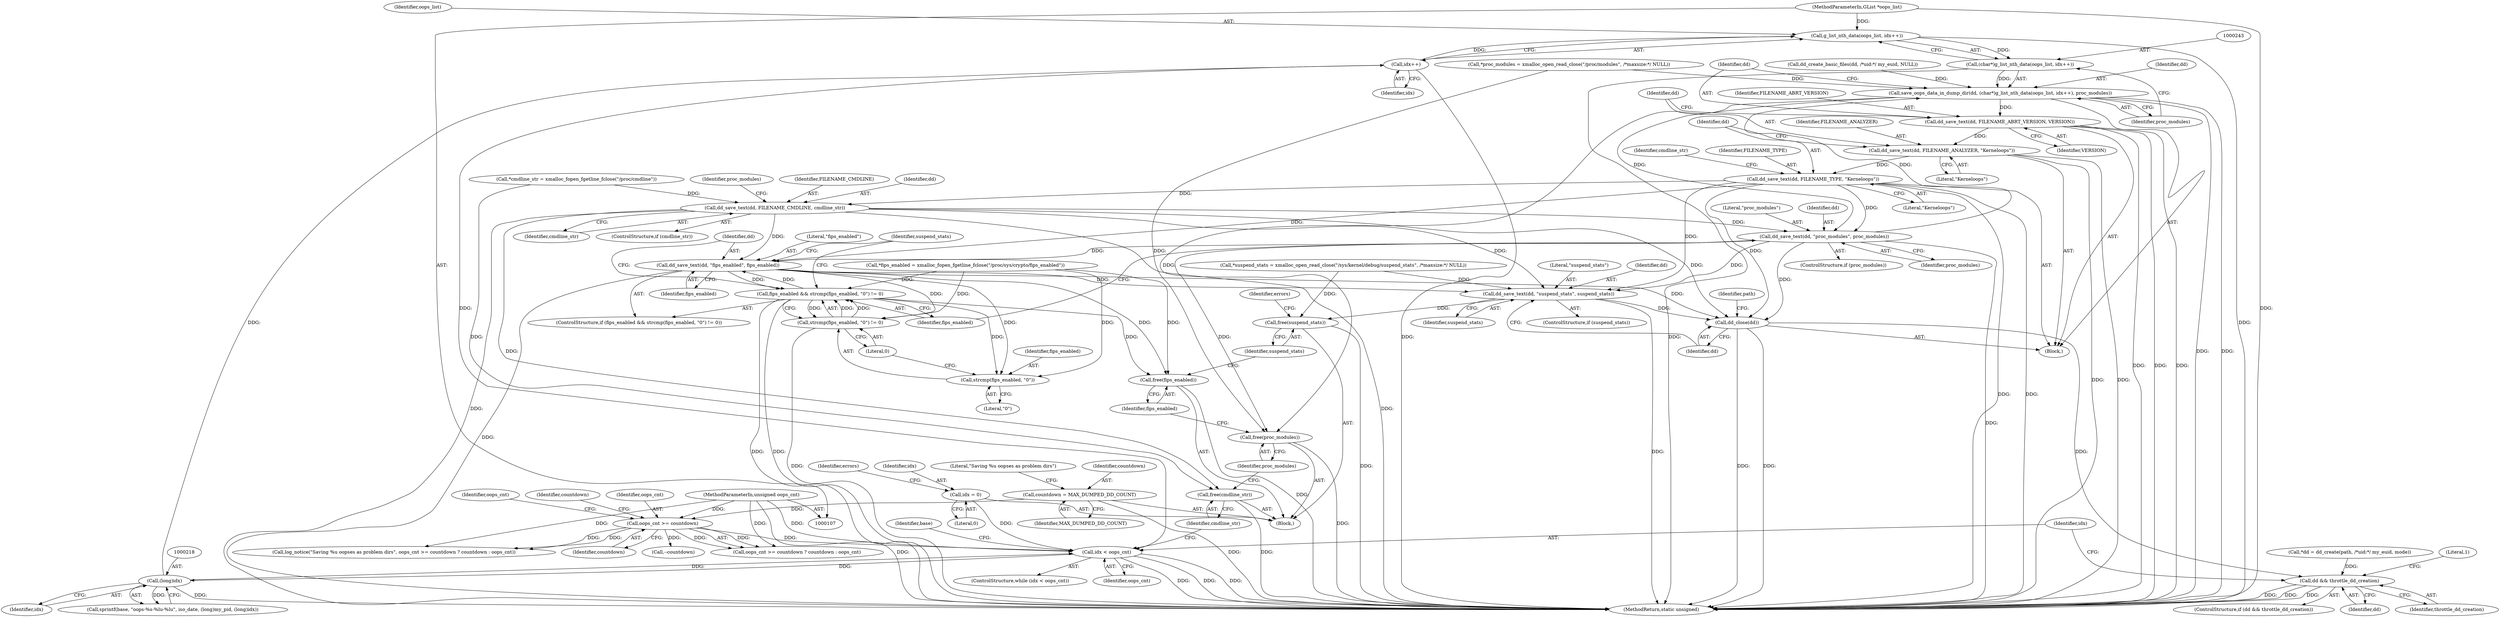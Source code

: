 digraph "0_abrt_8939398b82006ba1fec4ed491339fc075f43fc7c_4@pointer" {
"1000244" [label="(Call,g_list_nth_data(oops_list, idx++))"];
"1000108" [label="(MethodParameterIn,GList *oops_list)"];
"1000246" [label="(Call,idx++)"];
"1000217" [label="(Call,(long)idx)"];
"1000205" [label="(Call,idx < oops_cnt)"];
"1000197" [label="(Call,idx = 0)"];
"1000109" [label="(MethodParameterIn,unsigned oops_cnt)"];
"1000118" [label="(Call,oops_cnt >= countdown)"];
"1000112" [label="(Call,countdown = MAX_DUMPED_DD_COUNT)"];
"1000242" [label="(Call,(char*)g_list_nth_data(oops_list, idx++))"];
"1000240" [label="(Call,save_oops_data_in_dump_dir(dd, (char*)g_list_nth_data(oops_list, idx++), proc_modules))"];
"1000249" [label="(Call,dd_save_text(dd, FILENAME_ABRT_VERSION, VERSION))"];
"1000253" [label="(Call,dd_save_text(dd, FILENAME_ANALYZER, \"Kerneloops\"))"];
"1000257" [label="(Call,dd_save_text(dd, FILENAME_TYPE, \"Kerneloops\"))"];
"1000263" [label="(Call,dd_save_text(dd, FILENAME_CMDLINE, cmdline_str))"];
"1000269" [label="(Call,dd_save_text(dd, \"proc_modules\", proc_modules))"];
"1000281" [label="(Call,dd_save_text(dd, \"fips_enabled\", fips_enabled))"];
"1000274" [label="(Call,fips_enabled && strcmp(fips_enabled, \"0\") != 0)"];
"1000276" [label="(Call,strcmp(fips_enabled, \"0\") != 0)"];
"1000277" [label="(Call,strcmp(fips_enabled, \"0\"))"];
"1000316" [label="(Call,free(fips_enabled))"];
"1000287" [label="(Call,dd_save_text(dd, \"suspend_stats\", suspend_stats))"];
"1000291" [label="(Call,dd_close(dd))"];
"1000307" [label="(Call,dd && throttle_dd_creation)"];
"1000318" [label="(Call,free(suspend_stats))"];
"1000314" [label="(Call,free(proc_modules))"];
"1000312" [label="(Call,free(cmdline_str))"];
"1000241" [label="(Identifier,dd)"];
"1000112" [label="(Call,countdown = MAX_DUMPED_DD_COUNT)"];
"1000254" [label="(Identifier,dd)"];
"1000269" [label="(Call,dd_save_text(dd, \"proc_modules\", proc_modules))"];
"1000114" [label="(Identifier,MAX_DUMPED_DD_COUNT)"];
"1000321" [label="(Identifier,errors)"];
"1000284" [label="(Identifier,fips_enabled)"];
"1000322" [label="(MethodReturn,static unsigned)"];
"1000314" [label="(Call,free(proc_modules))"];
"1000256" [label="(Literal,\"Kerneloops\")"];
"1000118" [label="(Call,oops_cnt >= countdown)"];
"1000266" [label="(Identifier,cmdline_str)"];
"1000207" [label="(Identifier,oops_cnt)"];
"1000108" [label="(MethodParameterIn,GList *oops_list)"];
"1000249" [label="(Call,dd_save_text(dd, FILENAME_ABRT_VERSION, VERSION))"];
"1000262" [label="(Identifier,cmdline_str)"];
"1000283" [label="(Literal,\"fips_enabled\")"];
"1000210" [label="(Call,sprintf(base, \"oops-%s-%lu-%lu\", iso_date, (long)my_pid, (long)idx))"];
"1000278" [label="(Identifier,fips_enabled)"];
"1000199" [label="(Literal,0)"];
"1000246" [label="(Call,idx++)"];
"1000129" [label="(Call,*fips_enabled = xmalloc_fopen_fgetline_fclose(\"/proc/sys/crypto/fips_enabled\"))"];
"1000289" [label="(Literal,\"suspend_stats\")"];
"1000134" [label="(Call,*proc_modules = xmalloc_open_read_close(\"/proc/modules\", /*maxsize:*/ NULL))"];
"1000259" [label="(Identifier,FILENAME_TYPE)"];
"1000309" [label="(Identifier,throttle_dd_creation)"];
"1000317" [label="(Identifier,fips_enabled)"];
"1000120" [label="(Identifier,countdown)"];
"1000124" [label="(Call,*cmdline_str = xmalloc_fopen_fgetline_fclose(\"/proc/cmdline\"))"];
"1000319" [label="(Identifier,suspend_stats)"];
"1000257" [label="(Call,dd_save_text(dd, FILENAME_TYPE, \"Kerneloops\"))"];
"1000271" [label="(Literal,\"proc_modules\")"];
"1000316" [label="(Call,free(fips_enabled))"];
"1000311" [label="(Literal,1)"];
"1000292" [label="(Identifier,dd)"];
"1000219" [label="(Identifier,idx)"];
"1000275" [label="(Identifier,fips_enabled)"];
"1000242" [label="(Call,(char*)g_list_nth_data(oops_list, idx++))"];
"1000280" [label="(Literal,0)"];
"1000116" [label="(Literal,\"Saving %u oopses as problem dirs\")"];
"1000245" [label="(Identifier,oops_list)"];
"1000227" [label="(Call,*dd = dd_create(path, /*uid:*/ my_euid, mode))"];
"1000205" [label="(Call,idx < oops_cnt)"];
"1000313" [label="(Identifier,cmdline_str)"];
"1000287" [label="(Call,dd_save_text(dd, \"suspend_stats\", suspend_stats))"];
"1000244" [label="(Call,g_list_nth_data(oops_list, idx++))"];
"1000264" [label="(Identifier,dd)"];
"1000261" [label="(ControlStructure,if (cmdline_str))"];
"1000202" [label="(Identifier,errors)"];
"1000302" [label="(Call,--countdown)"];
"1000308" [label="(Identifier,dd)"];
"1000285" [label="(ControlStructure,if (suspend_stats))"];
"1000247" [label="(Identifier,idx)"];
"1000291" [label="(Call,dd_close(dd))"];
"1000277" [label="(Call,strcmp(fips_enabled, \"0\"))"];
"1000117" [label="(Call,oops_cnt >= countdown ? countdown : oops_cnt)"];
"1000250" [label="(Identifier,dd)"];
"1000268" [label="(Identifier,proc_modules)"];
"1000140" [label="(Call,*suspend_stats = xmalloc_open_read_close(\"/sys/kernel/debug/suspend_stats\", /*maxsize:*/ NULL))"];
"1000260" [label="(Literal,\"Kerneloops\")"];
"1000273" [label="(ControlStructure,if (fips_enabled && strcmp(fips_enabled, \"0\") != 0))"];
"1000288" [label="(Identifier,dd)"];
"1000122" [label="(Identifier,oops_cnt)"];
"1000251" [label="(Identifier,FILENAME_ABRT_VERSION)"];
"1000307" [label="(Call,dd && throttle_dd_creation)"];
"1000318" [label="(Call,free(suspend_stats))"];
"1000270" [label="(Identifier,dd)"];
"1000198" [label="(Identifier,idx)"];
"1000109" [label="(MethodParameterIn,unsigned oops_cnt)"];
"1000315" [label="(Identifier,proc_modules)"];
"1000110" [label="(Block,)"];
"1000306" [label="(ControlStructure,if (dd && throttle_dd_creation))"];
"1000267" [label="(ControlStructure,if (proc_modules))"];
"1000121" [label="(Identifier,countdown)"];
"1000217" [label="(Call,(long)idx)"];
"1000265" [label="(Identifier,FILENAME_CMDLINE)"];
"1000204" [label="(ControlStructure,while (idx < oops_cnt))"];
"1000272" [label="(Identifier,proc_modules)"];
"1000258" [label="(Identifier,dd)"];
"1000290" [label="(Identifier,suspend_stats)"];
"1000197" [label="(Call,idx = 0)"];
"1000281" [label="(Call,dd_save_text(dd, \"fips_enabled\", fips_enabled))"];
"1000276" [label="(Call,strcmp(fips_enabled, \"0\") != 0)"];
"1000113" [label="(Identifier,countdown)"];
"1000235" [label="(Block,)"];
"1000263" [label="(Call,dd_save_text(dd, FILENAME_CMDLINE, cmdline_str))"];
"1000274" [label="(Call,fips_enabled && strcmp(fips_enabled, \"0\") != 0)"];
"1000206" [label="(Identifier,idx)"];
"1000248" [label="(Identifier,proc_modules)"];
"1000286" [label="(Identifier,suspend_stats)"];
"1000252" [label="(Identifier,VERSION)"];
"1000279" [label="(Literal,\"0\")"];
"1000294" [label="(Identifier,path)"];
"1000253" [label="(Call,dd_save_text(dd, FILENAME_ANALYZER, \"Kerneloops\"))"];
"1000236" [label="(Call,dd_create_basic_files(dd, /*uid:*/ my_euid, NULL))"];
"1000115" [label="(Call,log_notice(\"Saving %u oopses as problem dirs\", oops_cnt >= countdown ? countdown : oops_cnt))"];
"1000240" [label="(Call,save_oops_data_in_dump_dir(dd, (char*)g_list_nth_data(oops_list, idx++), proc_modules))"];
"1000312" [label="(Call,free(cmdline_str))"];
"1000282" [label="(Identifier,dd)"];
"1000255" [label="(Identifier,FILENAME_ANALYZER)"];
"1000119" [label="(Identifier,oops_cnt)"];
"1000211" [label="(Identifier,base)"];
"1000244" -> "1000242"  [label="AST: "];
"1000244" -> "1000246"  [label="CFG: "];
"1000245" -> "1000244"  [label="AST: "];
"1000246" -> "1000244"  [label="AST: "];
"1000242" -> "1000244"  [label="CFG: "];
"1000244" -> "1000322"  [label="DDG: "];
"1000244" -> "1000242"  [label="DDG: "];
"1000108" -> "1000244"  [label="DDG: "];
"1000246" -> "1000244"  [label="DDG: "];
"1000108" -> "1000107"  [label="AST: "];
"1000108" -> "1000322"  [label="DDG: "];
"1000246" -> "1000247"  [label="CFG: "];
"1000247" -> "1000246"  [label="AST: "];
"1000246" -> "1000322"  [label="DDG: "];
"1000246" -> "1000205"  [label="DDG: "];
"1000217" -> "1000246"  [label="DDG: "];
"1000217" -> "1000210"  [label="AST: "];
"1000217" -> "1000219"  [label="CFG: "];
"1000218" -> "1000217"  [label="AST: "];
"1000219" -> "1000217"  [label="AST: "];
"1000210" -> "1000217"  [label="CFG: "];
"1000217" -> "1000322"  [label="DDG: "];
"1000217" -> "1000205"  [label="DDG: "];
"1000217" -> "1000210"  [label="DDG: "];
"1000205" -> "1000217"  [label="DDG: "];
"1000205" -> "1000204"  [label="AST: "];
"1000205" -> "1000207"  [label="CFG: "];
"1000206" -> "1000205"  [label="AST: "];
"1000207" -> "1000205"  [label="AST: "];
"1000211" -> "1000205"  [label="CFG: "];
"1000313" -> "1000205"  [label="CFG: "];
"1000205" -> "1000322"  [label="DDG: "];
"1000205" -> "1000322"  [label="DDG: "];
"1000205" -> "1000322"  [label="DDG: "];
"1000197" -> "1000205"  [label="DDG: "];
"1000109" -> "1000205"  [label="DDG: "];
"1000118" -> "1000205"  [label="DDG: "];
"1000197" -> "1000110"  [label="AST: "];
"1000197" -> "1000199"  [label="CFG: "];
"1000198" -> "1000197"  [label="AST: "];
"1000199" -> "1000197"  [label="AST: "];
"1000202" -> "1000197"  [label="CFG: "];
"1000109" -> "1000107"  [label="AST: "];
"1000109" -> "1000322"  [label="DDG: "];
"1000109" -> "1000115"  [label="DDG: "];
"1000109" -> "1000118"  [label="DDG: "];
"1000109" -> "1000117"  [label="DDG: "];
"1000118" -> "1000117"  [label="AST: "];
"1000118" -> "1000120"  [label="CFG: "];
"1000119" -> "1000118"  [label="AST: "];
"1000120" -> "1000118"  [label="AST: "];
"1000121" -> "1000118"  [label="CFG: "];
"1000122" -> "1000118"  [label="CFG: "];
"1000118" -> "1000115"  [label="DDG: "];
"1000118" -> "1000115"  [label="DDG: "];
"1000112" -> "1000118"  [label="DDG: "];
"1000118" -> "1000117"  [label="DDG: "];
"1000118" -> "1000117"  [label="DDG: "];
"1000118" -> "1000302"  [label="DDG: "];
"1000112" -> "1000110"  [label="AST: "];
"1000112" -> "1000114"  [label="CFG: "];
"1000113" -> "1000112"  [label="AST: "];
"1000114" -> "1000112"  [label="AST: "];
"1000116" -> "1000112"  [label="CFG: "];
"1000112" -> "1000322"  [label="DDG: "];
"1000242" -> "1000240"  [label="AST: "];
"1000243" -> "1000242"  [label="AST: "];
"1000248" -> "1000242"  [label="CFG: "];
"1000242" -> "1000322"  [label="DDG: "];
"1000242" -> "1000240"  [label="DDG: "];
"1000240" -> "1000235"  [label="AST: "];
"1000240" -> "1000248"  [label="CFG: "];
"1000241" -> "1000240"  [label="AST: "];
"1000248" -> "1000240"  [label="AST: "];
"1000250" -> "1000240"  [label="CFG: "];
"1000240" -> "1000322"  [label="DDG: "];
"1000240" -> "1000322"  [label="DDG: "];
"1000236" -> "1000240"  [label="DDG: "];
"1000134" -> "1000240"  [label="DDG: "];
"1000269" -> "1000240"  [label="DDG: "];
"1000240" -> "1000249"  [label="DDG: "];
"1000240" -> "1000269"  [label="DDG: "];
"1000240" -> "1000314"  [label="DDG: "];
"1000249" -> "1000235"  [label="AST: "];
"1000249" -> "1000252"  [label="CFG: "];
"1000250" -> "1000249"  [label="AST: "];
"1000251" -> "1000249"  [label="AST: "];
"1000252" -> "1000249"  [label="AST: "];
"1000254" -> "1000249"  [label="CFG: "];
"1000249" -> "1000322"  [label="DDG: "];
"1000249" -> "1000322"  [label="DDG: "];
"1000249" -> "1000322"  [label="DDG: "];
"1000249" -> "1000253"  [label="DDG: "];
"1000253" -> "1000235"  [label="AST: "];
"1000253" -> "1000256"  [label="CFG: "];
"1000254" -> "1000253"  [label="AST: "];
"1000255" -> "1000253"  [label="AST: "];
"1000256" -> "1000253"  [label="AST: "];
"1000258" -> "1000253"  [label="CFG: "];
"1000253" -> "1000322"  [label="DDG: "];
"1000253" -> "1000322"  [label="DDG: "];
"1000253" -> "1000257"  [label="DDG: "];
"1000257" -> "1000235"  [label="AST: "];
"1000257" -> "1000260"  [label="CFG: "];
"1000258" -> "1000257"  [label="AST: "];
"1000259" -> "1000257"  [label="AST: "];
"1000260" -> "1000257"  [label="AST: "];
"1000262" -> "1000257"  [label="CFG: "];
"1000257" -> "1000322"  [label="DDG: "];
"1000257" -> "1000322"  [label="DDG: "];
"1000257" -> "1000263"  [label="DDG: "];
"1000257" -> "1000269"  [label="DDG: "];
"1000257" -> "1000281"  [label="DDG: "];
"1000257" -> "1000287"  [label="DDG: "];
"1000257" -> "1000291"  [label="DDG: "];
"1000263" -> "1000261"  [label="AST: "];
"1000263" -> "1000266"  [label="CFG: "];
"1000264" -> "1000263"  [label="AST: "];
"1000265" -> "1000263"  [label="AST: "];
"1000266" -> "1000263"  [label="AST: "];
"1000268" -> "1000263"  [label="CFG: "];
"1000263" -> "1000322"  [label="DDG: "];
"1000263" -> "1000322"  [label="DDG: "];
"1000124" -> "1000263"  [label="DDG: "];
"1000263" -> "1000269"  [label="DDG: "];
"1000263" -> "1000281"  [label="DDG: "];
"1000263" -> "1000287"  [label="DDG: "];
"1000263" -> "1000291"  [label="DDG: "];
"1000263" -> "1000312"  [label="DDG: "];
"1000269" -> "1000267"  [label="AST: "];
"1000269" -> "1000272"  [label="CFG: "];
"1000270" -> "1000269"  [label="AST: "];
"1000271" -> "1000269"  [label="AST: "];
"1000272" -> "1000269"  [label="AST: "];
"1000275" -> "1000269"  [label="CFG: "];
"1000269" -> "1000322"  [label="DDG: "];
"1000269" -> "1000281"  [label="DDG: "];
"1000269" -> "1000287"  [label="DDG: "];
"1000269" -> "1000291"  [label="DDG: "];
"1000269" -> "1000314"  [label="DDG: "];
"1000281" -> "1000273"  [label="AST: "];
"1000281" -> "1000284"  [label="CFG: "];
"1000282" -> "1000281"  [label="AST: "];
"1000283" -> "1000281"  [label="AST: "];
"1000284" -> "1000281"  [label="AST: "];
"1000286" -> "1000281"  [label="CFG: "];
"1000281" -> "1000322"  [label="DDG: "];
"1000281" -> "1000274"  [label="DDG: "];
"1000281" -> "1000276"  [label="DDG: "];
"1000281" -> "1000277"  [label="DDG: "];
"1000274" -> "1000281"  [label="DDG: "];
"1000281" -> "1000287"  [label="DDG: "];
"1000281" -> "1000291"  [label="DDG: "];
"1000281" -> "1000316"  [label="DDG: "];
"1000274" -> "1000273"  [label="AST: "];
"1000274" -> "1000275"  [label="CFG: "];
"1000274" -> "1000276"  [label="CFG: "];
"1000275" -> "1000274"  [label="AST: "];
"1000276" -> "1000274"  [label="AST: "];
"1000282" -> "1000274"  [label="CFG: "];
"1000286" -> "1000274"  [label="CFG: "];
"1000274" -> "1000322"  [label="DDG: "];
"1000274" -> "1000322"  [label="DDG: "];
"1000129" -> "1000274"  [label="DDG: "];
"1000276" -> "1000274"  [label="DDG: "];
"1000276" -> "1000274"  [label="DDG: "];
"1000274" -> "1000276"  [label="DDG: "];
"1000274" -> "1000277"  [label="DDG: "];
"1000274" -> "1000316"  [label="DDG: "];
"1000276" -> "1000280"  [label="CFG: "];
"1000277" -> "1000276"  [label="AST: "];
"1000280" -> "1000276"  [label="AST: "];
"1000276" -> "1000322"  [label="DDG: "];
"1000129" -> "1000276"  [label="DDG: "];
"1000277" -> "1000279"  [label="CFG: "];
"1000278" -> "1000277"  [label="AST: "];
"1000279" -> "1000277"  [label="AST: "];
"1000280" -> "1000277"  [label="CFG: "];
"1000129" -> "1000277"  [label="DDG: "];
"1000316" -> "1000110"  [label="AST: "];
"1000316" -> "1000317"  [label="CFG: "];
"1000317" -> "1000316"  [label="AST: "];
"1000319" -> "1000316"  [label="CFG: "];
"1000316" -> "1000322"  [label="DDG: "];
"1000129" -> "1000316"  [label="DDG: "];
"1000287" -> "1000285"  [label="AST: "];
"1000287" -> "1000290"  [label="CFG: "];
"1000288" -> "1000287"  [label="AST: "];
"1000289" -> "1000287"  [label="AST: "];
"1000290" -> "1000287"  [label="AST: "];
"1000292" -> "1000287"  [label="CFG: "];
"1000287" -> "1000322"  [label="DDG: "];
"1000140" -> "1000287"  [label="DDG: "];
"1000287" -> "1000291"  [label="DDG: "];
"1000287" -> "1000318"  [label="DDG: "];
"1000291" -> "1000235"  [label="AST: "];
"1000291" -> "1000292"  [label="CFG: "];
"1000292" -> "1000291"  [label="AST: "];
"1000294" -> "1000291"  [label="CFG: "];
"1000291" -> "1000322"  [label="DDG: "];
"1000291" -> "1000322"  [label="DDG: "];
"1000291" -> "1000307"  [label="DDG: "];
"1000307" -> "1000306"  [label="AST: "];
"1000307" -> "1000308"  [label="CFG: "];
"1000307" -> "1000309"  [label="CFG: "];
"1000308" -> "1000307"  [label="AST: "];
"1000309" -> "1000307"  [label="AST: "];
"1000206" -> "1000307"  [label="CFG: "];
"1000311" -> "1000307"  [label="CFG: "];
"1000307" -> "1000322"  [label="DDG: "];
"1000307" -> "1000322"  [label="DDG: "];
"1000307" -> "1000322"  [label="DDG: "];
"1000227" -> "1000307"  [label="DDG: "];
"1000318" -> "1000110"  [label="AST: "];
"1000318" -> "1000319"  [label="CFG: "];
"1000319" -> "1000318"  [label="AST: "];
"1000321" -> "1000318"  [label="CFG: "];
"1000318" -> "1000322"  [label="DDG: "];
"1000140" -> "1000318"  [label="DDG: "];
"1000314" -> "1000110"  [label="AST: "];
"1000314" -> "1000315"  [label="CFG: "];
"1000315" -> "1000314"  [label="AST: "];
"1000317" -> "1000314"  [label="CFG: "];
"1000314" -> "1000322"  [label="DDG: "];
"1000134" -> "1000314"  [label="DDG: "];
"1000312" -> "1000110"  [label="AST: "];
"1000312" -> "1000313"  [label="CFG: "];
"1000313" -> "1000312"  [label="AST: "];
"1000315" -> "1000312"  [label="CFG: "];
"1000312" -> "1000322"  [label="DDG: "];
"1000124" -> "1000312"  [label="DDG: "];
}
